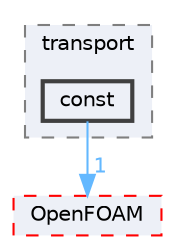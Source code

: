 digraph "src/thermophysicalModels/specie/transport/const"
{
 // LATEX_PDF_SIZE
  bgcolor="transparent";
  edge [fontname=Helvetica,fontsize=10,labelfontname=Helvetica,labelfontsize=10];
  node [fontname=Helvetica,fontsize=10,shape=box,height=0.2,width=0.4];
  compound=true
  subgraph clusterdir_c33051a76953a582918a8b8685a5d648 {
    graph [ bgcolor="#edf0f7", pencolor="grey50", label="transport", fontname=Helvetica,fontsize=10 style="filled,dashed", URL="dir_c33051a76953a582918a8b8685a5d648.html",tooltip=""]
  dir_50b7004949fc65451b752afbb27c0002 [label="const", fillcolor="#edf0f7", color="grey25", style="filled,bold", URL="dir_50b7004949fc65451b752afbb27c0002.html",tooltip=""];
  }
  dir_c5473ff19b20e6ec4dfe5c310b3778a8 [label="OpenFOAM", fillcolor="#edf0f7", color="red", style="filled,dashed", URL="dir_c5473ff19b20e6ec4dfe5c310b3778a8.html",tooltip=""];
  dir_50b7004949fc65451b752afbb27c0002->dir_c5473ff19b20e6ec4dfe5c310b3778a8 [headlabel="1", labeldistance=1.5 headhref="dir_000611_002695.html" href="dir_000611_002695.html" color="steelblue1" fontcolor="steelblue1"];
}
